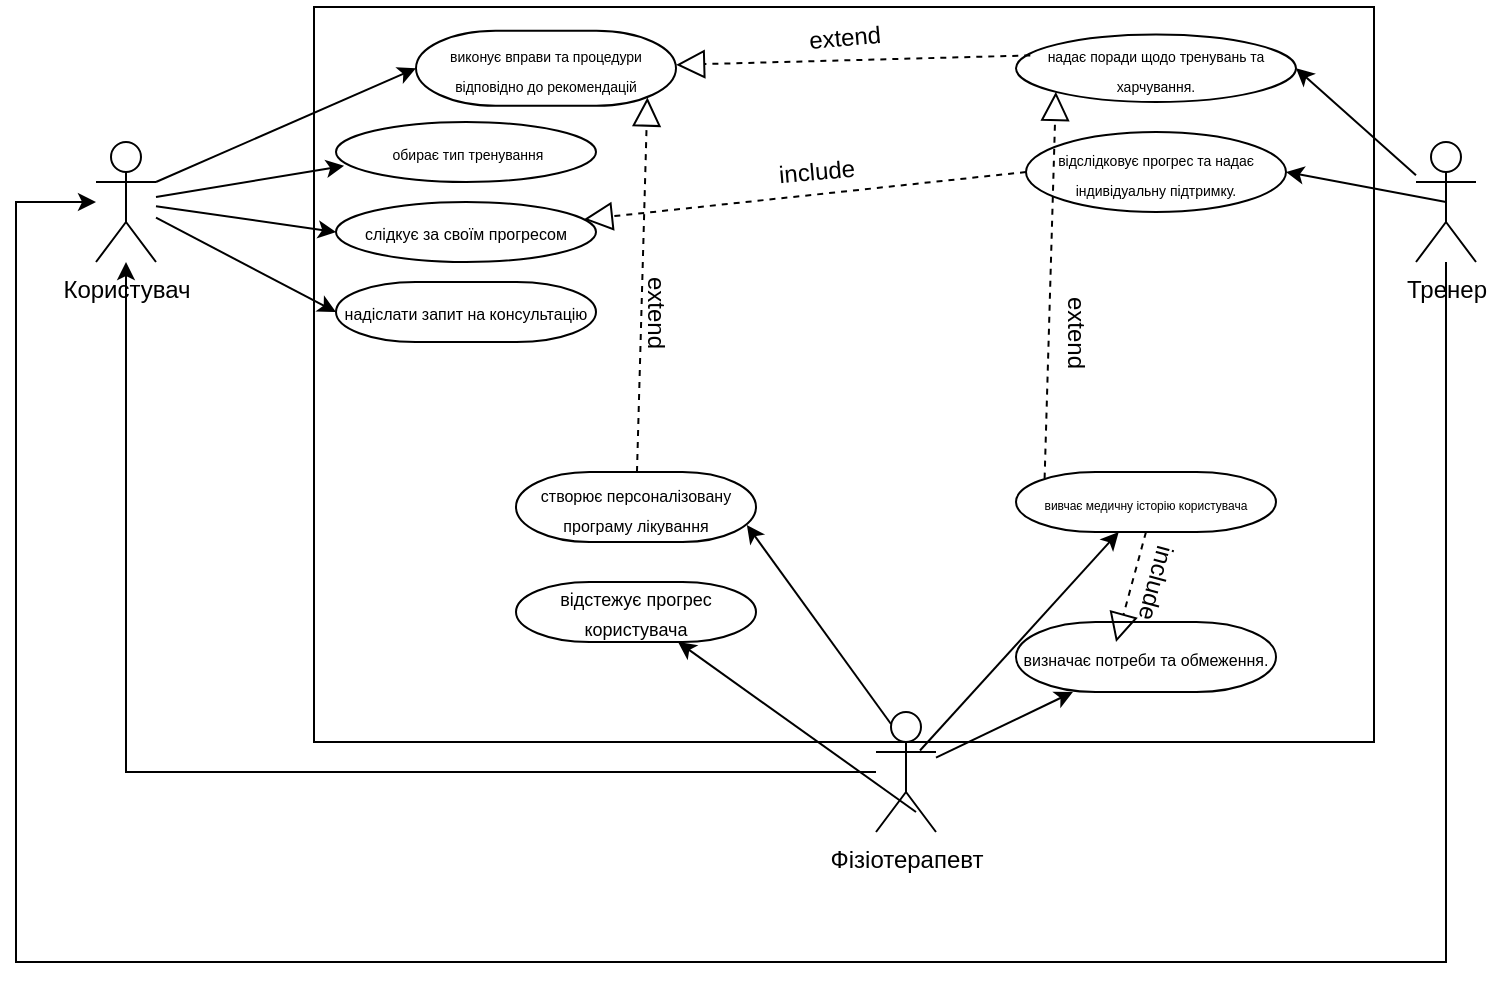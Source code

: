 <mxfile version="21.6.8" type="device">
  <diagram name="Страница — 1" id="_xquojCbfp1WQvb0xA65">
    <mxGraphModel dx="1091" dy="638" grid="1" gridSize="10" guides="1" tooltips="1" connect="1" arrows="1" fold="1" page="1" pageScale="1" pageWidth="827" pageHeight="1169" math="0" shadow="0">
      <root>
        <mxCell id="0" />
        <mxCell id="1" parent="0" />
        <mxCell id="YkI9wFQXWLJBNFwZknxd-18" value="" style="rounded=0;whiteSpace=wrap;html=1;" vertex="1" parent="1">
          <mxGeometry x="179" y="202.5" width="530" height="367.5" as="geometry" />
        </mxCell>
        <mxCell id="adwFdZlHH-X9pD3AE2Ko-1" value="Користувач" style="shape=umlActor;verticalLabelPosition=bottom;verticalAlign=top;html=1;outlineConnect=0;" parent="1" vertex="1">
          <mxGeometry x="70" y="270" width="30" height="60" as="geometry" />
        </mxCell>
        <mxCell id="YkI9wFQXWLJBNFwZknxd-29" style="edgeStyle=orthogonalEdgeStyle;rounded=0;orthogonalLoop=1;jettySize=auto;html=1;" edge="1" parent="1" source="adwFdZlHH-X9pD3AE2Ko-4" target="adwFdZlHH-X9pD3AE2Ko-1">
          <mxGeometry relative="1" as="geometry">
            <mxPoint x="30" y="300" as="targetPoint" />
            <Array as="points">
              <mxPoint x="745" y="680" />
              <mxPoint x="30" y="680" />
              <mxPoint x="30" y="300" />
            </Array>
          </mxGeometry>
        </mxCell>
        <mxCell id="adwFdZlHH-X9pD3AE2Ko-4" value="Тренер" style="shape=umlActor;verticalLabelPosition=bottom;verticalAlign=top;html=1;outlineConnect=0;" parent="1" vertex="1">
          <mxGeometry x="730" y="270" width="30" height="60" as="geometry" />
        </mxCell>
        <mxCell id="adwFdZlHH-X9pD3AE2Ko-5" value="&lt;font style=&quot;font-size: 7px;&quot;&gt;&amp;nbsp;обирає тип тренування&lt;/font&gt;" style="ellipse;whiteSpace=wrap;html=1;" parent="1" vertex="1">
          <mxGeometry x="190" y="260" width="130" height="30" as="geometry" />
        </mxCell>
        <mxCell id="adwFdZlHH-X9pD3AE2Ko-6" value="&lt;font style=&quot;font-size: 8px;&quot;&gt;слідкує за своїм прогресом&lt;/font&gt;" style="ellipse;whiteSpace=wrap;html=1;" parent="1" vertex="1">
          <mxGeometry x="190" y="300" width="130" height="30" as="geometry" />
        </mxCell>
        <mxCell id="adwFdZlHH-X9pD3AE2Ko-7" value="&lt;font style=&quot;font-size: 7px;&quot;&gt;надає поради щодо тренувань та харчування.&lt;/font&gt;" style="ellipse;whiteSpace=wrap;html=1;" parent="1" vertex="1">
          <mxGeometry x="530" y="216.25" width="140" height="33.75" as="geometry" />
        </mxCell>
        <mxCell id="adwFdZlHH-X9pD3AE2Ko-9" value="&lt;font style=&quot;font-size: 7px;&quot;&gt;відслідковує прогрес та надає індивідуальну підтримку.&lt;/font&gt;" style="ellipse;whiteSpace=wrap;html=1;" parent="1" vertex="1">
          <mxGeometry x="535" y="265" width="130" height="40" as="geometry" />
        </mxCell>
        <mxCell id="YkI9wFQXWLJBNFwZknxd-27" style="edgeStyle=orthogonalEdgeStyle;rounded=0;orthogonalLoop=1;jettySize=auto;html=1;" edge="1" parent="1" source="adwFdZlHH-X9pD3AE2Ko-14" target="adwFdZlHH-X9pD3AE2Ko-1">
          <mxGeometry relative="1" as="geometry" />
        </mxCell>
        <mxCell id="adwFdZlHH-X9pD3AE2Ko-14" value="Фізіотерапевт" style="shape=umlActor;verticalLabelPosition=bottom;verticalAlign=top;html=1;" parent="1" vertex="1">
          <mxGeometry x="460" y="555" width="30" height="60" as="geometry" />
        </mxCell>
        <mxCell id="adwFdZlHH-X9pD3AE2Ko-16" value="&lt;font style=&quot;font-size: 6px;&quot;&gt;вивчає медичну історію користувача&lt;/font&gt;" style="strokeWidth=1;html=1;shape=mxgraph.flowchart.terminator;whiteSpace=wrap;" parent="1" vertex="1">
          <mxGeometry x="530" y="435" width="130" height="30" as="geometry" />
        </mxCell>
        <mxCell id="adwFdZlHH-X9pD3AE2Ko-17" value="&lt;font style=&quot;font-size: 8px;&quot;&gt;визначає потреби та обмеження.&lt;/font&gt;" style="strokeWidth=1;html=1;shape=mxgraph.flowchart.terminator;whiteSpace=wrap;" parent="1" vertex="1">
          <mxGeometry x="530" y="510" width="130" height="35" as="geometry" />
        </mxCell>
        <mxCell id="adwFdZlHH-X9pD3AE2Ko-18" value="&lt;font style=&quot;font-size: 8px;&quot;&gt;створює персоналізовану програму лікування &lt;/font&gt;" style="strokeWidth=1;html=1;shape=mxgraph.flowchart.terminator;whiteSpace=wrap;" parent="1" vertex="1">
          <mxGeometry x="280" y="435" width="120" height="35" as="geometry" />
        </mxCell>
        <mxCell id="adwFdZlHH-X9pD3AE2Ko-19" value="&lt;font style=&quot;font-size: 9px;&quot;&gt;відстежує прогрес користувача&lt;/font&gt;" style="strokeWidth=1;html=1;shape=mxgraph.flowchart.terminator;whiteSpace=wrap;" parent="1" vertex="1">
          <mxGeometry x="280" y="490" width="120" height="30" as="geometry" />
        </mxCell>
        <mxCell id="adwFdZlHH-X9pD3AE2Ko-28" value="" style="endArrow=block;dashed=1;endFill=0;endSize=12;html=1;rounded=0;exitX=0;exitY=0.5;exitDx=0;exitDy=0;" parent="1" source="adwFdZlHH-X9pD3AE2Ko-9" target="adwFdZlHH-X9pD3AE2Ko-6" edge="1">
          <mxGeometry width="160" relative="1" as="geometry">
            <mxPoint x="340" y="340" as="sourcePoint" />
            <mxPoint x="500" y="340" as="targetPoint" />
          </mxGeometry>
        </mxCell>
        <mxCell id="adwFdZlHH-X9pD3AE2Ko-29" value="&lt;font style=&quot;font-size: 7px;&quot;&gt; виконує вправи та процедури відповідно до рекомендацій &lt;/font&gt;" style="strokeWidth=1;html=1;shape=mxgraph.flowchart.terminator;whiteSpace=wrap;strokeColor=default;" parent="1" vertex="1">
          <mxGeometry x="230" y="214.38" width="130" height="37.5" as="geometry" />
        </mxCell>
        <mxCell id="adwFdZlHH-X9pD3AE2Ko-31" value="" style="endArrow=block;dashed=1;endFill=0;endSize=12;html=1;rounded=0;exitX=0.051;exitY=0.31;exitDx=0;exitDy=0;exitPerimeter=0;" parent="1" source="adwFdZlHH-X9pD3AE2Ko-7" target="adwFdZlHH-X9pD3AE2Ko-29" edge="1">
          <mxGeometry width="160" relative="1" as="geometry">
            <mxPoint x="340" y="360" as="sourcePoint" />
            <mxPoint x="500" y="360" as="targetPoint" />
          </mxGeometry>
        </mxCell>
        <mxCell id="adwFdZlHH-X9pD3AE2Ko-32" value="" style="endArrow=block;dashed=1;endFill=0;endSize=12;html=1;rounded=0;entryX=0.89;entryY=0.89;entryDx=0;entryDy=0;entryPerimeter=0;" parent="1" source="adwFdZlHH-X9pD3AE2Ko-18" target="adwFdZlHH-X9pD3AE2Ko-29" edge="1">
          <mxGeometry width="160" relative="1" as="geometry">
            <mxPoint x="340" y="360" as="sourcePoint" />
            <mxPoint x="360" y="410" as="targetPoint" />
            <Array as="points" />
          </mxGeometry>
        </mxCell>
        <mxCell id="adwFdZlHH-X9pD3AE2Ko-33" value="" style="endArrow=block;dashed=1;endFill=0;endSize=12;html=1;rounded=0;exitX=0.11;exitY=0.11;exitDx=0;exitDy=0;exitPerimeter=0;entryX=0;entryY=1;entryDx=0;entryDy=0;" parent="1" source="adwFdZlHH-X9pD3AE2Ko-16" target="adwFdZlHH-X9pD3AE2Ko-7" edge="1">
          <mxGeometry width="160" relative="1" as="geometry">
            <mxPoint x="340" y="360" as="sourcePoint" />
            <mxPoint x="500" y="360" as="targetPoint" />
          </mxGeometry>
        </mxCell>
        <mxCell id="adwFdZlHH-X9pD3AE2Ko-35" value="" style="endArrow=block;dashed=1;endFill=0;endSize=12;html=1;rounded=0;exitX=0.5;exitY=1;exitDx=0;exitDy=0;exitPerimeter=0;" parent="1" source="adwFdZlHH-X9pD3AE2Ko-16" edge="1">
          <mxGeometry width="160" relative="1" as="geometry">
            <mxPoint x="340" y="360" as="sourcePoint" />
            <mxPoint x="580" y="520" as="targetPoint" />
          </mxGeometry>
        </mxCell>
        <mxCell id="adwFdZlHH-X9pD3AE2Ko-36" value="extend" style="text;html=1;align=center;verticalAlign=middle;resizable=0;points=[];autosize=1;strokeColor=none;fillColor=none;rotation=90;" parent="1" vertex="1">
          <mxGeometry x="530" y="350" width="60" height="30" as="geometry" />
        </mxCell>
        <mxCell id="adwFdZlHH-X9pD3AE2Ko-38" value="include" style="text;html=1;align=center;verticalAlign=middle;resizable=0;points=[];autosize=1;strokeColor=none;fillColor=none;rotation=-5;" parent="1" vertex="1">
          <mxGeometry x="400" y="270" width="60" height="30" as="geometry" />
        </mxCell>
        <mxCell id="adwFdZlHH-X9pD3AE2Ko-39" value="extend" style="text;html=1;align=center;verticalAlign=middle;resizable=0;points=[];autosize=1;strokeColor=none;fillColor=none;rotation=-5;" parent="1" vertex="1">
          <mxGeometry x="414" y="202.5" width="60" height="30" as="geometry" />
        </mxCell>
        <mxCell id="adwFdZlHH-X9pD3AE2Ko-40" value="include" style="text;html=1;align=center;verticalAlign=middle;resizable=0;points=[];autosize=1;strokeColor=none;fillColor=none;rotation=105;" parent="1" vertex="1">
          <mxGeometry x="570" y="475" width="60" height="30" as="geometry" />
        </mxCell>
        <mxCell id="adwFdZlHH-X9pD3AE2Ko-41" value="extend" style="text;html=1;align=center;verticalAlign=middle;resizable=0;points=[];autosize=1;strokeColor=none;fillColor=none;rotation=90;" parent="1" vertex="1">
          <mxGeometry x="320" y="340" width="60" height="30" as="geometry" />
        </mxCell>
        <mxCell id="adwFdZlHH-X9pD3AE2Ko-42" value="&lt;font style=&quot;font-size: 8px;&quot;&gt;надіслати запит на консультацію&lt;/font&gt;" style="strokeWidth=1;html=1;shape=mxgraph.flowchart.terminator;whiteSpace=wrap;" parent="1" vertex="1">
          <mxGeometry x="190" y="340" width="130" height="30" as="geometry" />
        </mxCell>
        <mxCell id="YkI9wFQXWLJBNFwZknxd-4" value="" style="endArrow=classic;html=1;rounded=0;exitX=1;exitY=0.333;exitDx=0;exitDy=0;exitPerimeter=0;entryX=0;entryY=0.5;entryDx=0;entryDy=0;entryPerimeter=0;" edge="1" parent="1" source="adwFdZlHH-X9pD3AE2Ko-1" target="adwFdZlHH-X9pD3AE2Ko-29">
          <mxGeometry width="50" height="50" relative="1" as="geometry">
            <mxPoint x="360" y="330" as="sourcePoint" />
            <mxPoint x="410" y="280" as="targetPoint" />
          </mxGeometry>
        </mxCell>
        <mxCell id="YkI9wFQXWLJBNFwZknxd-5" value="" style="endArrow=classic;html=1;rounded=0;entryX=0.031;entryY=0.73;entryDx=0;entryDy=0;entryPerimeter=0;" edge="1" parent="1" source="adwFdZlHH-X9pD3AE2Ko-1" target="adwFdZlHH-X9pD3AE2Ko-5">
          <mxGeometry width="50" height="50" relative="1" as="geometry">
            <mxPoint x="360" y="330" as="sourcePoint" />
            <mxPoint x="410" y="280" as="targetPoint" />
          </mxGeometry>
        </mxCell>
        <mxCell id="YkI9wFQXWLJBNFwZknxd-6" value="" style="endArrow=classic;html=1;rounded=0;entryX=0;entryY=0.5;entryDx=0;entryDy=0;" edge="1" parent="1" source="adwFdZlHH-X9pD3AE2Ko-1" target="adwFdZlHH-X9pD3AE2Ko-6">
          <mxGeometry width="50" height="50" relative="1" as="geometry">
            <mxPoint x="360" y="330" as="sourcePoint" />
            <mxPoint x="410" y="280" as="targetPoint" />
          </mxGeometry>
        </mxCell>
        <mxCell id="YkI9wFQXWLJBNFwZknxd-7" value="" style="endArrow=classic;html=1;rounded=0;entryX=0;entryY=0.5;entryDx=0;entryDy=0;entryPerimeter=0;" edge="1" parent="1" source="adwFdZlHH-X9pD3AE2Ko-1" target="adwFdZlHH-X9pD3AE2Ko-42">
          <mxGeometry width="50" height="50" relative="1" as="geometry">
            <mxPoint x="360" y="330" as="sourcePoint" />
            <mxPoint x="410" y="280" as="targetPoint" />
          </mxGeometry>
        </mxCell>
        <mxCell id="YkI9wFQXWLJBNFwZknxd-10" value="" style="endArrow=classic;html=1;rounded=0;entryX=1;entryY=0.5;entryDx=0;entryDy=0;" edge="1" parent="1" source="adwFdZlHH-X9pD3AE2Ko-4" target="adwFdZlHH-X9pD3AE2Ko-7">
          <mxGeometry width="50" height="50" relative="1" as="geometry">
            <mxPoint x="360" y="330" as="sourcePoint" />
            <mxPoint x="410" y="280" as="targetPoint" />
          </mxGeometry>
        </mxCell>
        <mxCell id="YkI9wFQXWLJBNFwZknxd-11" value="" style="endArrow=classic;html=1;rounded=0;exitX=0.5;exitY=0.5;exitDx=0;exitDy=0;exitPerimeter=0;entryX=1;entryY=0.5;entryDx=0;entryDy=0;" edge="1" parent="1" source="adwFdZlHH-X9pD3AE2Ko-4" target="adwFdZlHH-X9pD3AE2Ko-9">
          <mxGeometry width="50" height="50" relative="1" as="geometry">
            <mxPoint x="360" y="330" as="sourcePoint" />
            <mxPoint x="410" y="280" as="targetPoint" />
          </mxGeometry>
        </mxCell>
        <mxCell id="YkI9wFQXWLJBNFwZknxd-12" value="" style="endArrow=classic;html=1;rounded=0;exitX=0.25;exitY=0.1;exitDx=0;exitDy=0;exitPerimeter=0;entryX=0.962;entryY=0.758;entryDx=0;entryDy=0;entryPerimeter=0;" edge="1" parent="1" source="adwFdZlHH-X9pD3AE2Ko-14" target="adwFdZlHH-X9pD3AE2Ko-18">
          <mxGeometry width="50" height="50" relative="1" as="geometry">
            <mxPoint x="360" y="330" as="sourcePoint" />
            <mxPoint x="410" y="280" as="targetPoint" />
          </mxGeometry>
        </mxCell>
        <mxCell id="YkI9wFQXWLJBNFwZknxd-13" value="" style="endArrow=classic;html=1;rounded=0;exitX=0.667;exitY=0.833;exitDx=0;exitDy=0;exitPerimeter=0;" edge="1" parent="1" source="adwFdZlHH-X9pD3AE2Ko-14" target="adwFdZlHH-X9pD3AE2Ko-19">
          <mxGeometry width="50" height="50" relative="1" as="geometry">
            <mxPoint x="360" y="330" as="sourcePoint" />
            <mxPoint x="410" y="280" as="targetPoint" />
          </mxGeometry>
        </mxCell>
        <mxCell id="YkI9wFQXWLJBNFwZknxd-14" value="" style="endArrow=classic;html=1;rounded=0;exitX=0.733;exitY=0.321;exitDx=0;exitDy=0;exitPerimeter=0;" edge="1" parent="1" source="adwFdZlHH-X9pD3AE2Ko-14" target="adwFdZlHH-X9pD3AE2Ko-16">
          <mxGeometry width="50" height="50" relative="1" as="geometry">
            <mxPoint x="470" y="530" as="sourcePoint" />
            <mxPoint x="410" y="390" as="targetPoint" />
          </mxGeometry>
        </mxCell>
        <mxCell id="YkI9wFQXWLJBNFwZknxd-16" value="" style="endArrow=classic;html=1;rounded=0;" edge="1" parent="1" source="adwFdZlHH-X9pD3AE2Ko-14" target="adwFdZlHH-X9pD3AE2Ko-17">
          <mxGeometry width="50" height="50" relative="1" as="geometry">
            <mxPoint x="360" y="440" as="sourcePoint" />
            <mxPoint x="410" y="390" as="targetPoint" />
          </mxGeometry>
        </mxCell>
      </root>
    </mxGraphModel>
  </diagram>
</mxfile>
